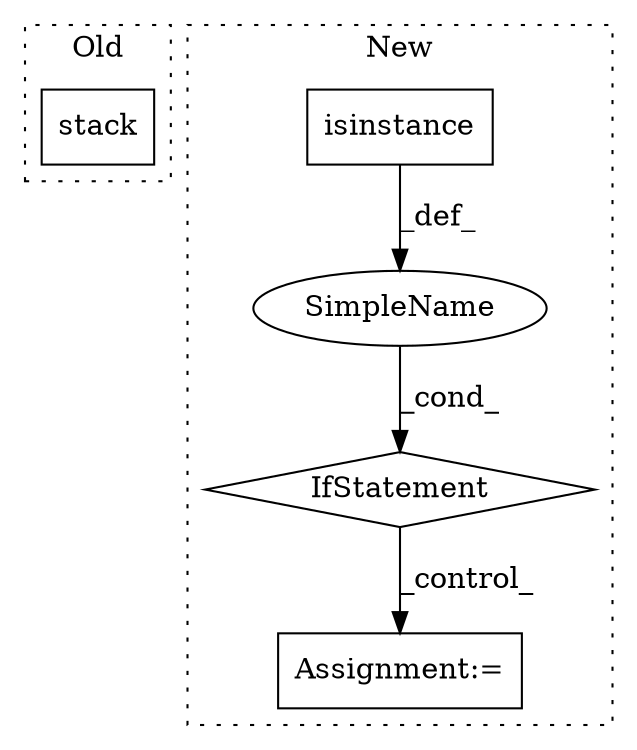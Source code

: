 digraph G {
subgraph cluster0 {
1 [label="stack" a="32" s="3873,3885" l="6,1" shape="box"];
label = "Old";
style="dotted";
}
subgraph cluster1 {
2 [label="isinstance" a="32" s="4851,4883" l="11,1" shape="box"];
3 [label="IfStatement" a="25" s="4847,4884" l="4,2" shape="diamond"];
4 [label="Assignment:=" a="7" s="4919,5013" l="57,2" shape="box"];
5 [label="SimpleName" a="42" s="" l="" shape="ellipse"];
label = "New";
style="dotted";
}
2 -> 5 [label="_def_"];
3 -> 4 [label="_control_"];
5 -> 3 [label="_cond_"];
}